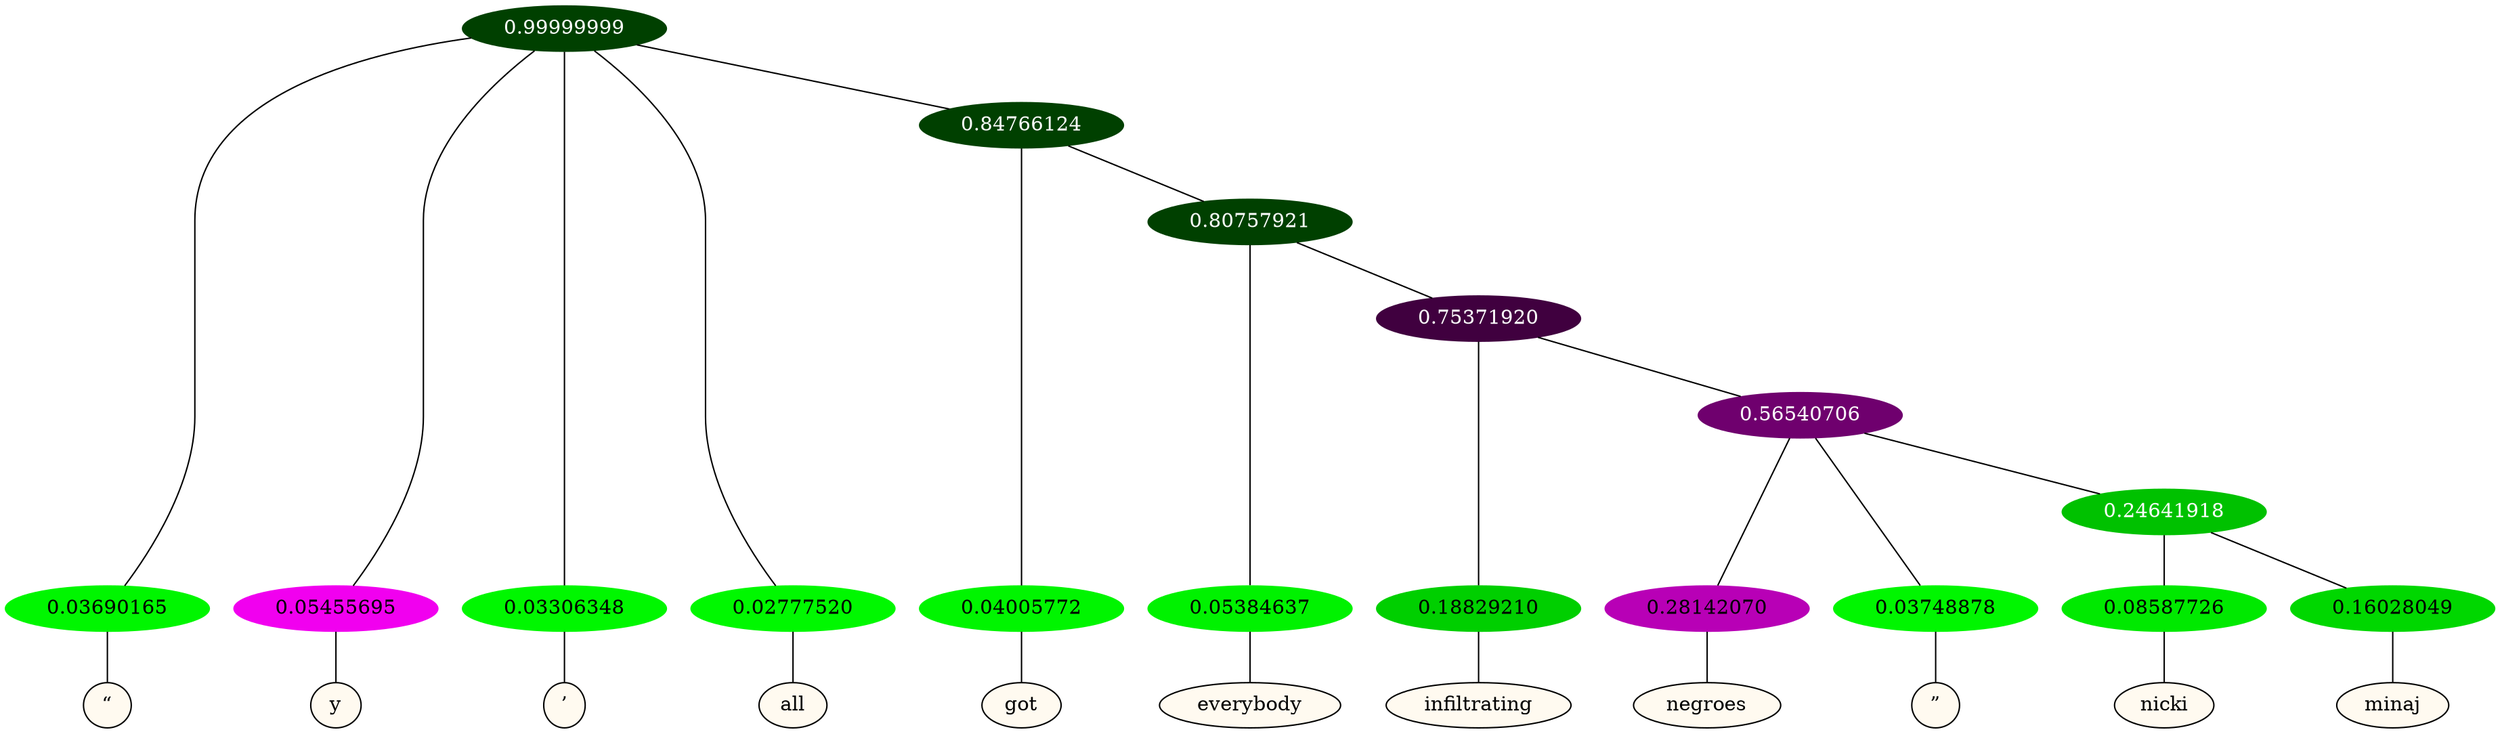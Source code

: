 graph {
	node [format=png height=0.15 nodesep=0.001 ordering=out overlap=prism overlap_scaling=0.01 ranksep=0.001 ratio=0.2 style=filled width=0.15]
	{
		rank=same
		a_w_1 [label="“" color=black fillcolor=floralwhite style="filled,solid"]
		a_w_2 [label=y color=black fillcolor=floralwhite style="filled,solid"]
		a_w_3 [label="’" color=black fillcolor=floralwhite style="filled,solid"]
		a_w_4 [label=all color=black fillcolor=floralwhite style="filled,solid"]
		a_w_6 [label=got color=black fillcolor=floralwhite style="filled,solid"]
		a_w_8 [label=everybody color=black fillcolor=floralwhite style="filled,solid"]
		a_w_10 [label=infiltrating color=black fillcolor=floralwhite style="filled,solid"]
		a_w_12 [label=negroes color=black fillcolor=floralwhite style="filled,solid"]
		a_w_13 [label="”" color=black fillcolor=floralwhite style="filled,solid"]
		a_w_15 [label=nicki color=black fillcolor=floralwhite style="filled,solid"]
		a_w_16 [label=minaj color=black fillcolor=floralwhite style="filled,solid"]
	}
	a_n_1 -- a_w_1
	a_n_2 -- a_w_2
	a_n_3 -- a_w_3
	a_n_4 -- a_w_4
	a_n_6 -- a_w_6
	a_n_8 -- a_w_8
	a_n_10 -- a_w_10
	a_n_12 -- a_w_12
	a_n_13 -- a_w_13
	a_n_15 -- a_w_15
	a_n_16 -- a_w_16
	{
		rank=same
		a_n_1 [label=0.03690165 color="0.334 1.000 0.963" fontcolor=black]
		a_n_2 [label=0.05455695 color="0.835 1.000 0.945" fontcolor=black]
		a_n_3 [label=0.03306348 color="0.334 1.000 0.967" fontcolor=black]
		a_n_4 [label=0.02777520 color="0.334 1.000 0.972" fontcolor=black]
		a_n_6 [label=0.04005772 color="0.334 1.000 0.960" fontcolor=black]
		a_n_8 [label=0.05384637 color="0.334 1.000 0.946" fontcolor=black]
		a_n_10 [label=0.18829210 color="0.334 1.000 0.812" fontcolor=black]
		a_n_12 [label=0.28142070 color="0.835 1.000 0.719" fontcolor=black]
		a_n_13 [label=0.03748878 color="0.334 1.000 0.963" fontcolor=black]
		a_n_15 [label=0.08587726 color="0.334 1.000 0.914" fontcolor=black]
		a_n_16 [label=0.16028049 color="0.334 1.000 0.840" fontcolor=black]
	}
	a_n_0 [label=0.99999999 color="0.334 1.000 0.250" fontcolor=grey99]
	a_n_0 -- a_n_1
	a_n_0 -- a_n_2
	a_n_0 -- a_n_3
	a_n_0 -- a_n_4
	a_n_5 [label=0.84766124 color="0.334 1.000 0.250" fontcolor=grey99]
	a_n_0 -- a_n_5
	a_n_5 -- a_n_6
	a_n_7 [label=0.80757921 color="0.334 1.000 0.250" fontcolor=grey99]
	a_n_5 -- a_n_7
	a_n_7 -- a_n_8
	a_n_9 [label=0.75371920 color="0.835 1.000 0.250" fontcolor=grey99]
	a_n_7 -- a_n_9
	a_n_9 -- a_n_10
	a_n_11 [label=0.56540706 color="0.835 1.000 0.435" fontcolor=grey99]
	a_n_9 -- a_n_11
	a_n_11 -- a_n_12
	a_n_11 -- a_n_13
	a_n_14 [label=0.24641918 color="0.334 1.000 0.754" fontcolor=grey99]
	a_n_11 -- a_n_14
	a_n_14 -- a_n_15
	a_n_14 -- a_n_16
}
